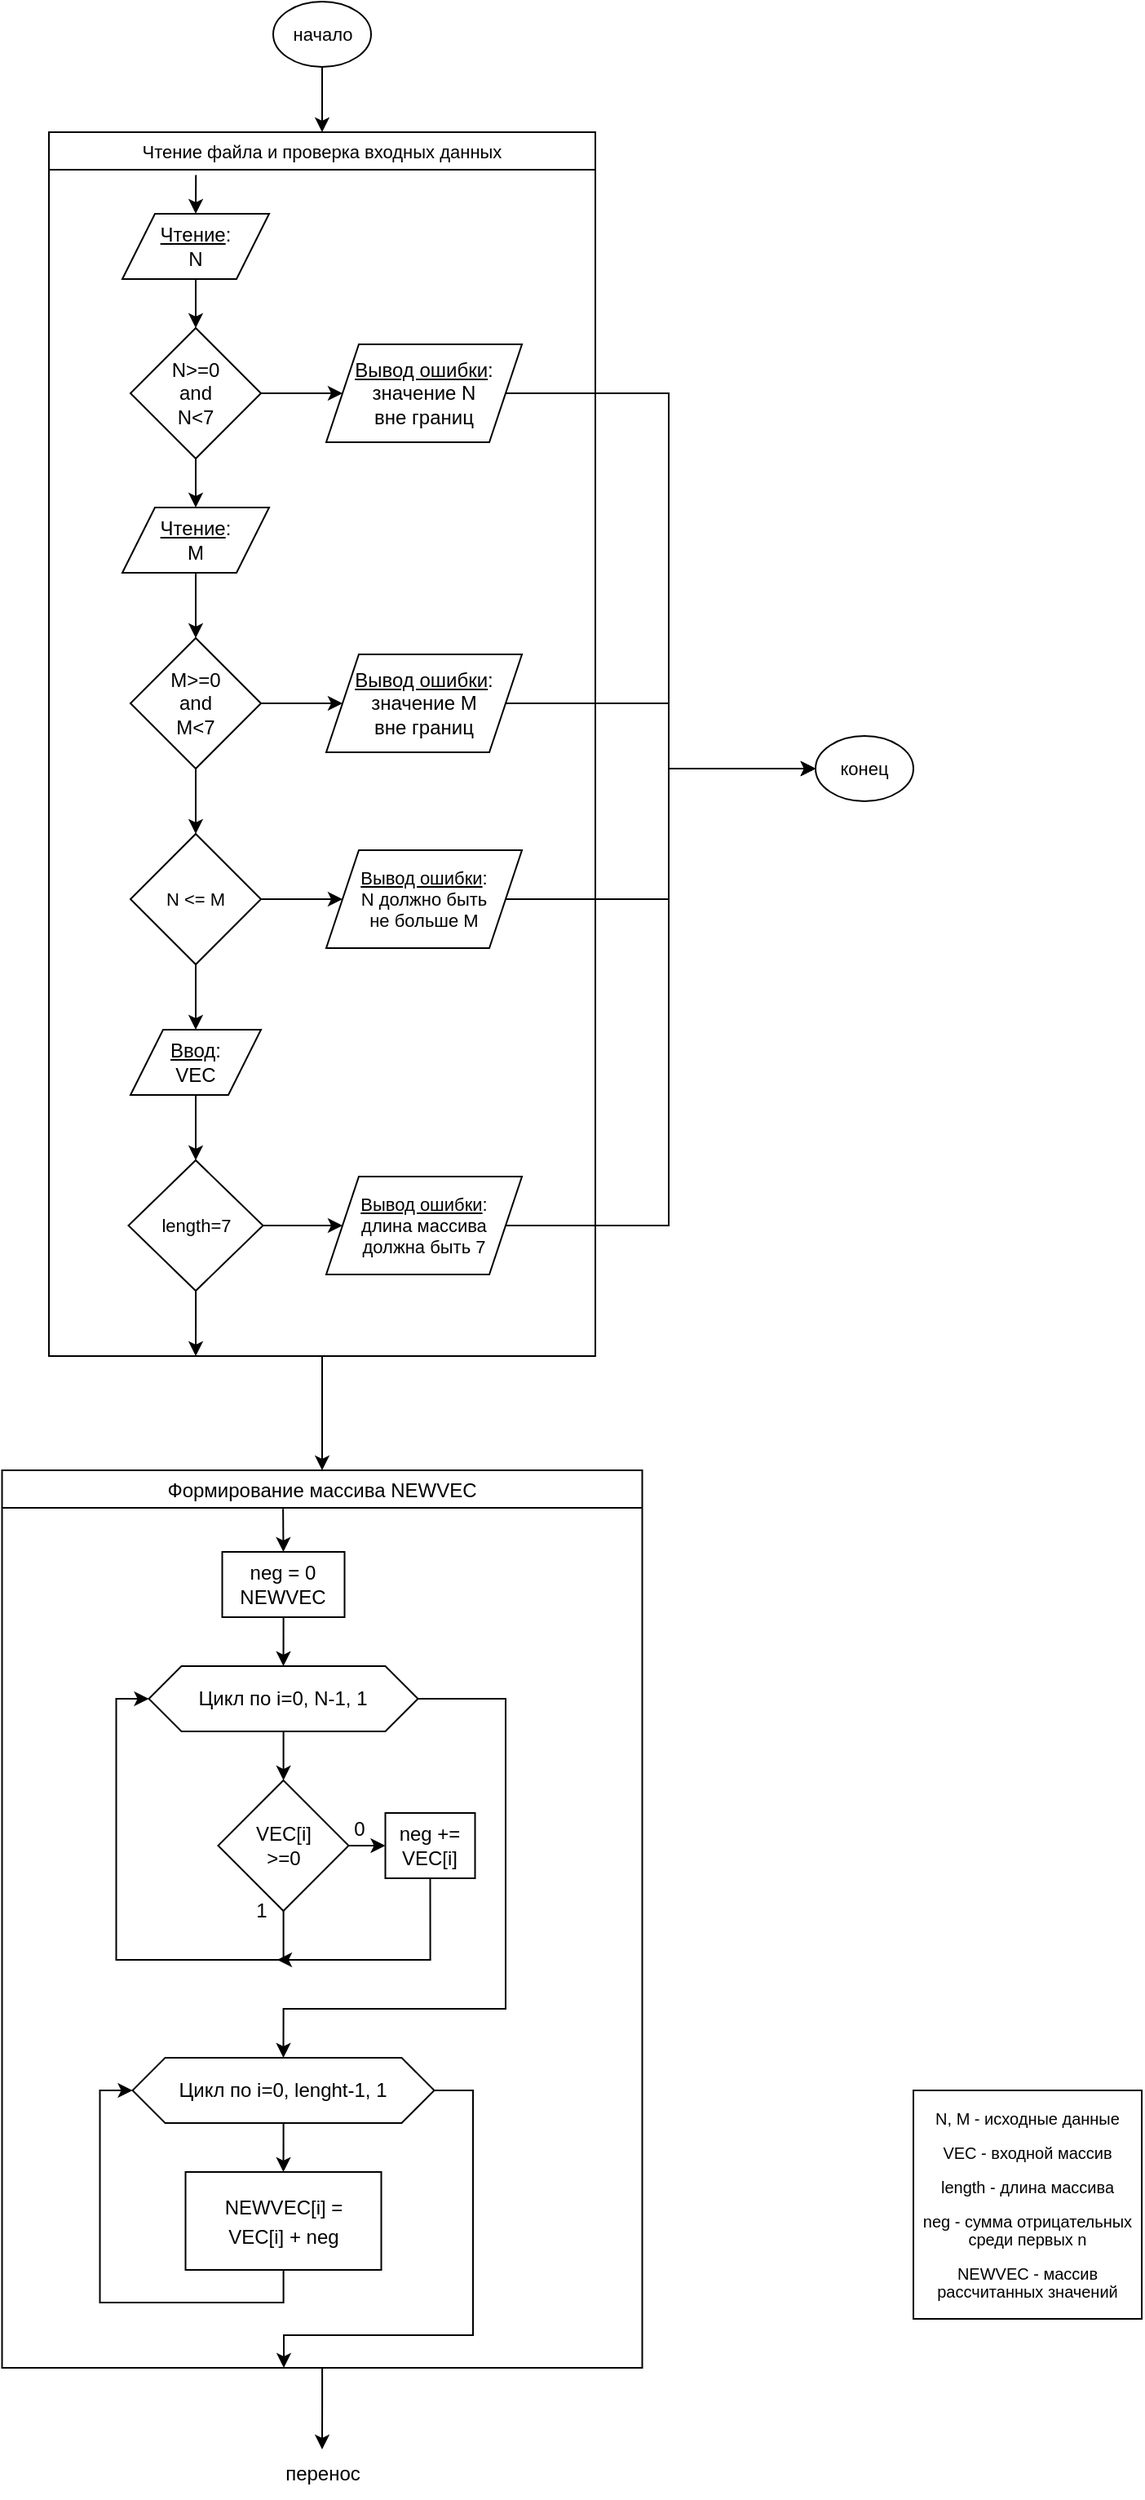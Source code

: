 <mxfile version="15.8.7" type="device" pages="2"><diagram id="Z4ui5hDQIgPSxPLC2cY9" name="Page-1"><mxGraphModel dx="2844" dy="1730" grid="1" gridSize="10" guides="1" tooltips="1" connect="1" arrows="1" fold="1" page="1" pageScale="1" pageWidth="2500" pageHeight="3500" math="0" shadow="0"><root><mxCell id="0"/><mxCell id="1" parent="0"/><mxCell id="9FlOy7OzxIEIiFTSfWeK-9" style="edgeStyle=orthogonalEdgeStyle;rounded=0;orthogonalLoop=1;jettySize=auto;html=1;entryX=0.5;entryY=0;entryDx=0;entryDy=0;exitX=0.5;exitY=1;exitDx=0;exitDy=0;" parent="1" source="9FlOy7OzxIEIiFTSfWeK-77" target="9FlOy7OzxIEIiFTSfWeK-16" edge="1"><mxGeometry relative="1" as="geometry"><mxPoint x="1005" y="100" as="sourcePoint"/><mxPoint x="1005" y="160.0" as="targetPoint"/></mxGeometry></mxCell><mxCell id="IiiYhPmZZqCLdAoO1r8g-30" style="edgeStyle=orthogonalEdgeStyle;rounded=0;orthogonalLoop=1;jettySize=auto;html=1;exitX=0.5;exitY=1;exitDx=0;exitDy=0;entryX=0.5;entryY=0;entryDx=0;entryDy=0;" edge="1" parent="1" source="9FlOy7OzxIEIiFTSfWeK-16" target="IiiYhPmZZqCLdAoO1r8g-29"><mxGeometry relative="1" as="geometry"/></mxCell><mxCell id="9FlOy7OzxIEIiFTSfWeK-16" value="Чтение файла и проверка входных данных" style="swimlane;fontSize=11;align=center;fontStyle=0" parent="1" vertex="1"><mxGeometry x="850" y="140" width="335" height="750" as="geometry"><mxRectangle x="100" y="280" width="170" height="23" as="alternateBounds"/></mxGeometry></mxCell><mxCell id="9FlOy7OzxIEIiFTSfWeK-24" style="edgeStyle=orthogonalEdgeStyle;rounded=0;orthogonalLoop=1;jettySize=auto;html=1;entryX=0;entryY=0.5;entryDx=0;entryDy=0;fontSize=11;" parent="9FlOy7OzxIEIiFTSfWeK-16" source="9FlOy7OzxIEIiFTSfWeK-18" target="9FlOy7OzxIEIiFTSfWeK-23" edge="1"><mxGeometry relative="1" as="geometry"/></mxCell><mxCell id="IiiYhPmZZqCLdAoO1r8g-33" style="edgeStyle=orthogonalEdgeStyle;rounded=0;orthogonalLoop=1;jettySize=auto;html=1;entryX=0.5;entryY=0;entryDx=0;entryDy=0;" edge="1" parent="9FlOy7OzxIEIiFTSfWeK-16" source="9FlOy7OzxIEIiFTSfWeK-18" target="IiiYhPmZZqCLdAoO1r8g-32"><mxGeometry relative="1" as="geometry"/></mxCell><mxCell id="9FlOy7OzxIEIiFTSfWeK-18" value="N &amp;lt;= M" style="rhombus;whiteSpace=wrap;html=1;fontSize=11;align=center;" parent="9FlOy7OzxIEIiFTSfWeK-16" vertex="1"><mxGeometry x="50.0" y="430" width="80" height="80" as="geometry"/></mxCell><mxCell id="9FlOy7OzxIEIiFTSfWeK-21" value="" style="endArrow=classic;html=1;fontSize=11;entryX=0.5;entryY=0;entryDx=0;entryDy=0;exitX=0.269;exitY=0.035;exitDx=0;exitDy=0;exitPerimeter=0;" parent="9FlOy7OzxIEIiFTSfWeK-16" target="IiiYhPmZZqCLdAoO1r8g-7" edge="1" source="9FlOy7OzxIEIiFTSfWeK-16"><mxGeometry width="50" height="50" relative="1" as="geometry"><mxPoint x="90" y="30" as="sourcePoint"/><mxPoint x="70" y="100" as="targetPoint"/></mxGeometry></mxCell><mxCell id="9FlOy7OzxIEIiFTSfWeK-23" value="&lt;u&gt;Вывод ошибки&lt;/u&gt;:&lt;br&gt;N должно быть&lt;br&gt;не больше M" style="shape=parallelogram;perimeter=parallelogramPerimeter;whiteSpace=wrap;html=1;fixedSize=1;fontSize=11;align=center;" parent="9FlOy7OzxIEIiFTSfWeK-16" vertex="1"><mxGeometry x="170" y="440" width="120" height="60" as="geometry"/></mxCell><mxCell id="9FlOy7OzxIEIiFTSfWeK-29" style="edgeStyle=orthogonalEdgeStyle;rounded=0;orthogonalLoop=1;jettySize=auto;html=1;entryX=0;entryY=0.5;entryDx=0;entryDy=0;fontSize=11;" parent="9FlOy7OzxIEIiFTSfWeK-16" source="9FlOy7OzxIEIiFTSfWeK-25" target="9FlOy7OzxIEIiFTSfWeK-28" edge="1"><mxGeometry relative="1" as="geometry"/></mxCell><mxCell id="9FlOy7OzxIEIiFTSfWeK-25" value="&lt;p style=&quot;line-height: 140%&quot;&gt;length=7&lt;/p&gt;" style="rhombus;whiteSpace=wrap;html=1;fontSize=11;align=center;spacingTop=0;" parent="9FlOy7OzxIEIiFTSfWeK-16" vertex="1"><mxGeometry x="48.75" y="630" width="82.5" height="80" as="geometry"/></mxCell><mxCell id="9FlOy7OzxIEIiFTSfWeK-28" value="&lt;u&gt;Вывод ошибки&lt;/u&gt;:&lt;br&gt;длина массива&lt;br&gt;должна быть 7" style="shape=parallelogram;perimeter=parallelogramPerimeter;whiteSpace=wrap;html=1;fixedSize=1;fontSize=11;align=center;" parent="9FlOy7OzxIEIiFTSfWeK-16" vertex="1"><mxGeometry x="170" y="640" width="120" height="60" as="geometry"/></mxCell><mxCell id="IiiYhPmZZqCLdAoO1r8g-10" style="edgeStyle=orthogonalEdgeStyle;rounded=0;orthogonalLoop=1;jettySize=auto;html=1;entryX=0.5;entryY=0;entryDx=0;entryDy=0;" edge="1" parent="9FlOy7OzxIEIiFTSfWeK-16" source="IiiYhPmZZqCLdAoO1r8g-7" target="IiiYhPmZZqCLdAoO1r8g-9"><mxGeometry relative="1" as="geometry"/></mxCell><mxCell id="IiiYhPmZZqCLdAoO1r8g-7" value="&lt;u&gt;Чтение&lt;/u&gt;:&lt;br&gt;N" style="shape=parallelogram;perimeter=parallelogramPerimeter;whiteSpace=wrap;html=1;fixedSize=1;" vertex="1" parent="9FlOy7OzxIEIiFTSfWeK-16"><mxGeometry x="45" y="50" width="90" height="40" as="geometry"/></mxCell><mxCell id="IiiYhPmZZqCLdAoO1r8g-12" style="edgeStyle=orthogonalEdgeStyle;rounded=0;orthogonalLoop=1;jettySize=auto;html=1;entryX=0;entryY=0.5;entryDx=0;entryDy=0;" edge="1" parent="9FlOy7OzxIEIiFTSfWeK-16" source="IiiYhPmZZqCLdAoO1r8g-9" target="IiiYhPmZZqCLdAoO1r8g-11"><mxGeometry relative="1" as="geometry"/></mxCell><mxCell id="IiiYhPmZZqCLdAoO1r8g-16" style="edgeStyle=orthogonalEdgeStyle;rounded=0;orthogonalLoop=1;jettySize=auto;html=1;entryX=0.5;entryY=0;entryDx=0;entryDy=0;" edge="1" parent="9FlOy7OzxIEIiFTSfWeK-16" source="IiiYhPmZZqCLdAoO1r8g-9" target="IiiYhPmZZqCLdAoO1r8g-15"><mxGeometry relative="1" as="geometry"/></mxCell><mxCell id="IiiYhPmZZqCLdAoO1r8g-9" value="N&amp;gt;=0&lt;br&gt;and&lt;br&gt;N&amp;lt;7" style="rhombus;whiteSpace=wrap;html=1;" vertex="1" parent="9FlOy7OzxIEIiFTSfWeK-16"><mxGeometry x="50" y="120" width="80" height="80" as="geometry"/></mxCell><mxCell id="IiiYhPmZZqCLdAoO1r8g-11" value="&lt;u&gt;Вывод ошибки&lt;/u&gt;:&lt;br&gt;значение N&lt;br&gt;вне границ" style="shape=parallelogram;perimeter=parallelogramPerimeter;whiteSpace=wrap;html=1;fixedSize=1;" vertex="1" parent="9FlOy7OzxIEIiFTSfWeK-16"><mxGeometry x="170" y="130" width="120" height="60" as="geometry"/></mxCell><mxCell id="IiiYhPmZZqCLdAoO1r8g-19" style="edgeStyle=orthogonalEdgeStyle;rounded=0;orthogonalLoop=1;jettySize=auto;html=1;entryX=0.5;entryY=0;entryDx=0;entryDy=0;" edge="1" parent="9FlOy7OzxIEIiFTSfWeK-16" source="IiiYhPmZZqCLdAoO1r8g-15" target="IiiYhPmZZqCLdAoO1r8g-18"><mxGeometry relative="1" as="geometry"/></mxCell><mxCell id="IiiYhPmZZqCLdAoO1r8g-15" value="&lt;u&gt;Чтение&lt;/u&gt;:&lt;br&gt;M" style="shape=parallelogram;perimeter=parallelogramPerimeter;whiteSpace=wrap;html=1;fixedSize=1;" vertex="1" parent="9FlOy7OzxIEIiFTSfWeK-16"><mxGeometry x="45" y="230" width="90" height="40" as="geometry"/></mxCell><mxCell id="IiiYhPmZZqCLdAoO1r8g-17" value="&lt;u&gt;Вывод ошибки&lt;/u&gt;&lt;span&gt;:&lt;/span&gt;&lt;br&gt;&lt;span&gt;значение M&lt;/span&gt;&lt;br&gt;&lt;span&gt;вне границ&lt;/span&gt;" style="shape=parallelogram;perimeter=parallelogramPerimeter;whiteSpace=wrap;html=1;fixedSize=1;" vertex="1" parent="9FlOy7OzxIEIiFTSfWeK-16"><mxGeometry x="170" y="320" width="120" height="60" as="geometry"/></mxCell><mxCell id="IiiYhPmZZqCLdAoO1r8g-20" style="edgeStyle=orthogonalEdgeStyle;rounded=0;orthogonalLoop=1;jettySize=auto;html=1;entryX=0;entryY=0.5;entryDx=0;entryDy=0;" edge="1" parent="9FlOy7OzxIEIiFTSfWeK-16" source="IiiYhPmZZqCLdAoO1r8g-18" target="IiiYhPmZZqCLdAoO1r8g-17"><mxGeometry relative="1" as="geometry"/></mxCell><mxCell id="IiiYhPmZZqCLdAoO1r8g-21" style="edgeStyle=orthogonalEdgeStyle;rounded=0;orthogonalLoop=1;jettySize=auto;html=1;entryX=0.5;entryY=0;entryDx=0;entryDy=0;" edge="1" parent="9FlOy7OzxIEIiFTSfWeK-16" source="IiiYhPmZZqCLdAoO1r8g-18" target="9FlOy7OzxIEIiFTSfWeK-18"><mxGeometry relative="1" as="geometry"/></mxCell><mxCell id="IiiYhPmZZqCLdAoO1r8g-18" value="&lt;span&gt;M&amp;gt;=0&lt;/span&gt;&lt;br&gt;&lt;span&gt;and&lt;/span&gt;&lt;br&gt;&lt;span&gt;M&amp;lt;7&lt;/span&gt;" style="rhombus;whiteSpace=wrap;html=1;" vertex="1" parent="9FlOy7OzxIEIiFTSfWeK-16"><mxGeometry x="50" y="310" width="80" height="80" as="geometry"/></mxCell><mxCell id="IiiYhPmZZqCLdAoO1r8g-28" style="edgeStyle=orthogonalEdgeStyle;rounded=0;orthogonalLoop=1;jettySize=auto;html=1;entryX=0.5;entryY=0;entryDx=0;entryDy=0;" edge="1" parent="9FlOy7OzxIEIiFTSfWeK-16" source="9FlOy7OzxIEIiFTSfWeK-25"><mxGeometry relative="1" as="geometry"><mxPoint x="90" y="750" as="targetPoint"/></mxGeometry></mxCell><mxCell id="IiiYhPmZZqCLdAoO1r8g-34" style="edgeStyle=orthogonalEdgeStyle;rounded=0;orthogonalLoop=1;jettySize=auto;html=1;entryX=0.5;entryY=0;entryDx=0;entryDy=0;" edge="1" parent="9FlOy7OzxIEIiFTSfWeK-16" source="IiiYhPmZZqCLdAoO1r8g-32" target="9FlOy7OzxIEIiFTSfWeK-25"><mxGeometry relative="1" as="geometry"/></mxCell><mxCell id="IiiYhPmZZqCLdAoO1r8g-32" value="&lt;u&gt;Ввод&lt;/u&gt;:&lt;br&gt;VEC" style="shape=parallelogram;perimeter=parallelogramPerimeter;whiteSpace=wrap;html=1;fixedSize=1;" vertex="1" parent="9FlOy7OzxIEIiFTSfWeK-16"><mxGeometry x="50" y="550" width="80" height="40" as="geometry"/></mxCell><mxCell id="9FlOy7OzxIEIiFTSfWeK-22" value="конец" style="ellipse;whiteSpace=wrap;html=1;fontSize=11;align=center;" parent="1" vertex="1"><mxGeometry x="1320" y="510" width="60" height="40" as="geometry"/></mxCell><mxCell id="9FlOy7OzxIEIiFTSfWeK-77" value="начало" style="ellipse;whiteSpace=wrap;html=1;fontSize=11;align=center;" parent="1" vertex="1"><mxGeometry x="987.5" y="60" width="60" height="40" as="geometry"/></mxCell><mxCell id="IiiYhPmZZqCLdAoO1r8g-22" style="edgeStyle=orthogonalEdgeStyle;rounded=0;orthogonalLoop=1;jettySize=auto;html=1;entryX=0;entryY=0.5;entryDx=0;entryDy=0;" edge="1" parent="1" source="9FlOy7OzxIEIiFTSfWeK-28" target="9FlOy7OzxIEIiFTSfWeK-22"><mxGeometry relative="1" as="geometry"/></mxCell><mxCell id="IiiYhPmZZqCLdAoO1r8g-23" style="edgeStyle=orthogonalEdgeStyle;rounded=0;orthogonalLoop=1;jettySize=auto;html=1;entryX=0;entryY=0.5;entryDx=0;entryDy=0;" edge="1" parent="1" source="9FlOy7OzxIEIiFTSfWeK-23" target="9FlOy7OzxIEIiFTSfWeK-22"><mxGeometry relative="1" as="geometry"/></mxCell><mxCell id="IiiYhPmZZqCLdAoO1r8g-26" style="edgeStyle=orthogonalEdgeStyle;rounded=0;orthogonalLoop=1;jettySize=auto;html=1;entryX=0;entryY=0.5;entryDx=0;entryDy=0;" edge="1" parent="1" source="IiiYhPmZZqCLdAoO1r8g-17" target="9FlOy7OzxIEIiFTSfWeK-22"><mxGeometry relative="1" as="geometry"/></mxCell><mxCell id="IiiYhPmZZqCLdAoO1r8g-27" style="edgeStyle=orthogonalEdgeStyle;rounded=0;orthogonalLoop=1;jettySize=auto;html=1;entryX=0;entryY=0.5;entryDx=0;entryDy=0;" edge="1" parent="1" source="IiiYhPmZZqCLdAoO1r8g-11" target="9FlOy7OzxIEIiFTSfWeK-22"><mxGeometry relative="1" as="geometry"/></mxCell><mxCell id="E7T30XvGquZmflanbf5U-1" style="edgeStyle=orthogonalEdgeStyle;rounded=0;orthogonalLoop=1;jettySize=auto;html=1;entryX=0.5;entryY=0;entryDx=0;entryDy=0;" edge="1" parent="1" source="IiiYhPmZZqCLdAoO1r8g-29" target="E7T30XvGquZmflanbf5U-4"><mxGeometry relative="1" as="geometry"><mxPoint x="1017.5" y="1550" as="targetPoint"/></mxGeometry></mxCell><mxCell id="IiiYhPmZZqCLdAoO1r8g-29" value="Формирование массива NEWVEC" style="swimlane;fontStyle=0;startSize=23;" vertex="1" parent="1"><mxGeometry x="821.25" y="960" width="392.5" height="550" as="geometry"/></mxCell><mxCell id="IiiYhPmZZqCLdAoO1r8g-40" value="" style="edgeStyle=orthogonalEdgeStyle;rounded=0;orthogonalLoop=1;jettySize=auto;html=1;" edge="1" parent="IiiYhPmZZqCLdAoO1r8g-29" source="IiiYhPmZZqCLdAoO1r8g-35" target="IiiYhPmZZqCLdAoO1r8g-39"><mxGeometry relative="1" as="geometry"/></mxCell><mxCell id="IiiYhPmZZqCLdAoO1r8g-35" value="Цикл по i=0, N-1, 1" style="shape=hexagon;perimeter=hexagonPerimeter2;whiteSpace=wrap;html=1;fixedSize=1;" vertex="1" parent="IiiYhPmZZqCLdAoO1r8g-29"><mxGeometry x="90" y="120" width="165" height="40" as="geometry"/></mxCell><mxCell id="IiiYhPmZZqCLdAoO1r8g-38" style="edgeStyle=orthogonalEdgeStyle;rounded=0;orthogonalLoop=1;jettySize=auto;html=1;entryX=0.5;entryY=0;entryDx=0;entryDy=0;" edge="1" parent="IiiYhPmZZqCLdAoO1r8g-29" source="IiiYhPmZZqCLdAoO1r8g-36" target="IiiYhPmZZqCLdAoO1r8g-35"><mxGeometry relative="1" as="geometry"/></mxCell><mxCell id="IiiYhPmZZqCLdAoO1r8g-36" value="neg = 0&lt;br&gt;NEWVEC" style="rounded=0;whiteSpace=wrap;html=1;" vertex="1" parent="IiiYhPmZZqCLdAoO1r8g-29"><mxGeometry x="135" y="50" width="75" height="40" as="geometry"/></mxCell><mxCell id="IiiYhPmZZqCLdAoO1r8g-37" value="" style="endArrow=classic;html=1;rounded=0;entryX=0.5;entryY=0;entryDx=0;entryDy=0;exitX=0.439;exitY=0.043;exitDx=0;exitDy=0;exitPerimeter=0;" edge="1" parent="IiiYhPmZZqCLdAoO1r8g-29" source="IiiYhPmZZqCLdAoO1r8g-29" target="IiiYhPmZZqCLdAoO1r8g-36"><mxGeometry width="50" height="50" relative="1" as="geometry"><mxPoint x="172.75" y="30" as="sourcePoint"/><mxPoint x="215" y="40" as="targetPoint"/></mxGeometry></mxCell><mxCell id="IiiYhPmZZqCLdAoO1r8g-42" value="" style="edgeStyle=orthogonalEdgeStyle;rounded=0;orthogonalLoop=1;jettySize=auto;html=1;" edge="1" parent="IiiYhPmZZqCLdAoO1r8g-29" source="IiiYhPmZZqCLdAoO1r8g-39" target="IiiYhPmZZqCLdAoO1r8g-41"><mxGeometry relative="1" as="geometry"/></mxCell><mxCell id="IiiYhPmZZqCLdAoO1r8g-43" style="edgeStyle=orthogonalEdgeStyle;rounded=0;orthogonalLoop=1;jettySize=auto;html=1;entryX=0;entryY=0.5;entryDx=0;entryDy=0;" edge="1" parent="IiiYhPmZZqCLdAoO1r8g-29" source="IiiYhPmZZqCLdAoO1r8g-39" target="IiiYhPmZZqCLdAoO1r8g-35"><mxGeometry relative="1" as="geometry"><Array as="points"><mxPoint x="173" y="300"/><mxPoint x="70" y="300"/><mxPoint x="70" y="140"/></Array></mxGeometry></mxCell><mxCell id="IiiYhPmZZqCLdAoO1r8g-39" value="VEC[i]&lt;br&gt;&amp;gt;=0" style="rhombus;whiteSpace=wrap;html=1;" vertex="1" parent="IiiYhPmZZqCLdAoO1r8g-29"><mxGeometry x="132.5" y="190" width="80" height="80" as="geometry"/></mxCell><mxCell id="IiiYhPmZZqCLdAoO1r8g-41" value="neg +=&lt;br&gt;VEC[i]" style="whiteSpace=wrap;html=1;" vertex="1" parent="IiiYhPmZZqCLdAoO1r8g-29"><mxGeometry x="235" y="210" width="55" height="40" as="geometry"/></mxCell><mxCell id="IiiYhPmZZqCLdAoO1r8g-50" style="edgeStyle=orthogonalEdgeStyle;rounded=0;orthogonalLoop=1;jettySize=auto;html=1;entryX=0.5;entryY=0;entryDx=0;entryDy=0;" edge="1" parent="IiiYhPmZZqCLdAoO1r8g-29" source="IiiYhPmZZqCLdAoO1r8g-46" target="IiiYhPmZZqCLdAoO1r8g-49"><mxGeometry relative="1" as="geometry"/></mxCell><mxCell id="IiiYhPmZZqCLdAoO1r8g-46" value="Цикл по i=0, lenght-1, 1" style="shape=hexagon;perimeter=hexagonPerimeter2;whiteSpace=wrap;html=1;fixedSize=1;" vertex="1" parent="IiiYhPmZZqCLdAoO1r8g-29"><mxGeometry x="80" y="360" width="185" height="40" as="geometry"/></mxCell><mxCell id="IiiYhPmZZqCLdAoO1r8g-45" style="edgeStyle=orthogonalEdgeStyle;rounded=0;orthogonalLoop=1;jettySize=auto;html=1;exitX=1;exitY=0.5;exitDx=0;exitDy=0;entryX=0.5;entryY=0;entryDx=0;entryDy=0;" edge="1" parent="IiiYhPmZZqCLdAoO1r8g-29" source="IiiYhPmZZqCLdAoO1r8g-35" target="IiiYhPmZZqCLdAoO1r8g-46"><mxGeometry relative="1" as="geometry"><mxPoint x="172.75" y="360" as="targetPoint"/><Array as="points"><mxPoint x="308.75" y="140"/><mxPoint x="308.75" y="330"/><mxPoint x="172.75" y="330"/></Array></mxGeometry></mxCell><mxCell id="IiiYhPmZZqCLdAoO1r8g-47" value="1" style="text;html=1;align=center;verticalAlign=middle;resizable=0;points=[];autosize=1;strokeColor=none;fillColor=none;" vertex="1" parent="IiiYhPmZZqCLdAoO1r8g-29"><mxGeometry x="148.75" y="260" width="20" height="20" as="geometry"/></mxCell><mxCell id="IiiYhPmZZqCLdAoO1r8g-48" value="0" style="text;html=1;align=center;verticalAlign=middle;resizable=0;points=[];autosize=1;strokeColor=none;fillColor=none;" vertex="1" parent="IiiYhPmZZqCLdAoO1r8g-29"><mxGeometry x="208.75" y="210" width="20" height="20" as="geometry"/></mxCell><mxCell id="IiiYhPmZZqCLdAoO1r8g-51" style="edgeStyle=orthogonalEdgeStyle;rounded=0;orthogonalLoop=1;jettySize=auto;html=1;entryX=0;entryY=0.5;entryDx=0;entryDy=0;" edge="1" parent="IiiYhPmZZqCLdAoO1r8g-29" source="IiiYhPmZZqCLdAoO1r8g-49" target="IiiYhPmZZqCLdAoO1r8g-46"><mxGeometry relative="1" as="geometry"><Array as="points"><mxPoint x="173" y="510"/><mxPoint x="60" y="510"/><mxPoint x="60" y="380"/></Array></mxGeometry></mxCell><mxCell id="IiiYhPmZZqCLdAoO1r8g-49" value="&lt;p style=&quot;line-height: 1.5&quot;&gt;NEWVEC[i] =&lt;br&gt;VEC[i] + neg&lt;/p&gt;" style="rounded=0;whiteSpace=wrap;html=1;" vertex="1" parent="IiiYhPmZZqCLdAoO1r8g-29"><mxGeometry x="112.5" y="430" width="120" height="60" as="geometry"/></mxCell><mxCell id="IiiYhPmZZqCLdAoO1r8g-44" style="edgeStyle=orthogonalEdgeStyle;rounded=0;orthogonalLoop=1;jettySize=auto;html=1;exitX=0.5;exitY=1;exitDx=0;exitDy=0;" edge="1" parent="1" source="IiiYhPmZZqCLdAoO1r8g-41"><mxGeometry relative="1" as="geometry"><mxPoint x="990" y="1260" as="targetPoint"/><Array as="points"><mxPoint x="1084" y="1260"/><mxPoint x="990" y="1260"/></Array></mxGeometry></mxCell><mxCell id="IiiYhPmZZqCLdAoO1r8g-52" style="edgeStyle=orthogonalEdgeStyle;rounded=0;orthogonalLoop=1;jettySize=auto;html=1;exitX=1;exitY=0.5;exitDx=0;exitDy=0;" edge="1" parent="1" source="IiiYhPmZZqCLdAoO1r8g-46"><mxGeometry relative="1" as="geometry"><mxPoint x="994" y="1510" as="targetPoint"/><Array as="points"><mxPoint x="1110" y="1340"/><mxPoint x="1110" y="1490"/><mxPoint x="994" y="1490"/></Array></mxGeometry></mxCell><mxCell id="E7T30XvGquZmflanbf5U-4" value="перенос" style="text;html=1;strokeColor=none;fillColor=none;align=center;verticalAlign=middle;whiteSpace=wrap;rounded=0;" vertex="1" parent="1"><mxGeometry x="987.5" y="1560" width="60" height="30" as="geometry"/></mxCell><mxCell id="PGJRPPVDlxxDGRzoDLd_-1" value="&lt;p style=&quot;font-size: 10px ; line-height: 11px&quot;&gt;N, M - исходные данные&lt;/p&gt;&lt;p style=&quot;font-size: 10px ; line-height: 11px&quot;&gt;VEC - входной массив&lt;/p&gt;&lt;p style=&quot;font-size: 10px ; line-height: 11px&quot;&gt;length - длина массива&lt;/p&gt;&lt;p style=&quot;font-size: 10px ; line-height: 11px&quot;&gt;neg - сумма отрицательных среди первых n&lt;/p&gt;&lt;p style=&quot;font-size: 10px ; line-height: 11px&quot;&gt;NEWVEC - массив рассчитанных значений&lt;/p&gt;" style="rounded=0;whiteSpace=wrap;html=1;" vertex="1" parent="1"><mxGeometry x="1380" y="1340" width="140" height="140" as="geometry"/></mxCell></root></mxGraphModel></diagram><diagram id="1LCnvNuYjz-d0E5oofei" name="Страница 2"><mxGraphModel dx="1543" dy="273" grid="1" gridSize="10" guides="1" tooltips="1" connect="1" arrows="1" fold="1" page="1" pageScale="1" pageWidth="827" pageHeight="1169" math="0" shadow="0"><root><mxCell id="qpIKoMvV012warSHAeP1-0"/><mxCell id="qpIKoMvV012warSHAeP1-1" parent="qpIKoMvV012warSHAeP1-0"/><mxCell id="533jFOR2bxqmN_ObbJyT-59" style="edgeStyle=orthogonalEdgeStyle;rounded=0;orthogonalLoop=1;jettySize=auto;html=1;entryX=0.5;entryY=0;entryDx=0;entryDy=0;fontSize=11;" edge="1" parent="qpIKoMvV012warSHAeP1-1" source="533jFOR2bxqmN_ObbJyT-60" target="533jFOR2bxqmN_ObbJyT-66"><mxGeometry relative="1" as="geometry"/></mxCell><mxCell id="533jFOR2bxqmN_ObbJyT-60" value="Печать" style="swimlane;fontStyle=0;childLayout=stackLayout;horizontal=1;startSize=26;fillColor=none;horizontalStack=0;resizeParent=1;resizeParentMax=0;resizeLast=0;collapsible=1;marginBottom=0;fontSize=11;align=center;" vertex="1" parent="qpIKoMvV012warSHAeP1-1"><mxGeometry x="995" y="1830" width="140" height="130" as="geometry"/></mxCell><mxCell id="533jFOR2bxqmN_ObbJyT-61" value="Вывод NEWVEC" style="text;strokeColor=none;fillColor=none;align=center;verticalAlign=top;spacingLeft=4;spacingRight=4;overflow=hidden;rotatable=0;points=[[0,0.5],[1,0.5]];portConstraint=eastwest;" vertex="1" parent="533jFOR2bxqmN_ObbJyT-60"><mxGeometry y="26" width="140" height="26" as="geometry"/></mxCell><mxCell id="533jFOR2bxqmN_ObbJyT-62" value="Вывод entireSum" style="text;strokeColor=none;fillColor=none;align=center;verticalAlign=top;spacingLeft=4;spacingRight=4;overflow=hidden;rotatable=0;points=[[0,0.5],[1,0.5]];portConstraint=eastwest;" vertex="1" parent="533jFOR2bxqmN_ObbJyT-60"><mxGeometry y="52" width="140" height="26" as="geometry"/></mxCell><mxCell id="533jFOR2bxqmN_ObbJyT-63" value="Вывод positiveSum" style="text;strokeColor=none;fillColor=none;align=center;verticalAlign=top;spacingLeft=4;spacingRight=4;overflow=hidden;rotatable=0;points=[[0,0.5],[1,0.5]];portConstraint=eastwest;" vertex="1" parent="533jFOR2bxqmN_ObbJyT-60"><mxGeometry y="78" width="140" height="26" as="geometry"/></mxCell><mxCell id="533jFOR2bxqmN_ObbJyT-64" value="Вывод negativeSum&#10;" style="text;strokeColor=none;fillColor=none;align=center;verticalAlign=top;spacingLeft=4;spacingRight=4;overflow=hidden;rotatable=0;points=[[0,0.5],[1,0.5]];portConstraint=eastwest;fontSize=11;" vertex="1" parent="533jFOR2bxqmN_ObbJyT-60"><mxGeometry y="104" width="140" height="26" as="geometry"/></mxCell><mxCell id="533jFOR2bxqmN_ObbJyT-65" style="edgeStyle=orthogonalEdgeStyle;rounded=0;orthogonalLoop=1;jettySize=auto;html=1;fontSize=10;entryX=0.5;entryY=0;entryDx=0;entryDy=0;" edge="1" parent="qpIKoMvV012warSHAeP1-1" source="533jFOR2bxqmN_ObbJyT-66" target="533jFOR2bxqmN_ObbJyT-88"><mxGeometry relative="1" as="geometry"><mxPoint x="1052.5" y="2575" as="targetPoint"/></mxGeometry></mxCell><mxCell id="533jFOR2bxqmN_ObbJyT-66" value="Поиск первого минимума" style="swimlane;fontSize=11;align=center;fontStyle=0" vertex="1" parent="qpIKoMvV012warSHAeP1-1"><mxGeometry x="870" y="1990" width="390" height="820" as="geometry"/></mxCell><mxCell id="533jFOR2bxqmN_ObbJyT-67" value="" style="endArrow=classic;html=1;fontSize=11;entryX=0.5;entryY=0;entryDx=0;entryDy=0;" edge="1" parent="533jFOR2bxqmN_ObbJyT-66"><mxGeometry width="50" height="50" relative="1" as="geometry"><mxPoint x="123.5" y="24" as="sourcePoint"/><mxPoint x="123.5" y="50" as="targetPoint"/></mxGeometry></mxCell><mxCell id="533jFOR2bxqmN_ObbJyT-68" style="edgeStyle=orthogonalEdgeStyle;rounded=0;orthogonalLoop=1;jettySize=auto;html=1;entryX=0.5;entryY=0;entryDx=0;entryDy=0;fontSize=11;" edge="1" parent="533jFOR2bxqmN_ObbJyT-66" source="533jFOR2bxqmN_ObbJyT-70" target="533jFOR2bxqmN_ObbJyT-75"><mxGeometry relative="1" as="geometry"><mxPoint x="122.5" y="180" as="targetPoint"/></mxGeometry></mxCell><mxCell id="533jFOR2bxqmN_ObbJyT-69" style="edgeStyle=orthogonalEdgeStyle;rounded=0;orthogonalLoop=1;jettySize=auto;html=1;entryX=0.5;entryY=0;entryDx=0;entryDy=0;fontSize=10;exitX=1;exitY=0.5;exitDx=0;exitDy=0;" edge="1" parent="533jFOR2bxqmN_ObbJyT-66" source="533jFOR2bxqmN_ObbJyT-70" target="533jFOR2bxqmN_ObbJyT-84"><mxGeometry relative="1" as="geometry"><Array as="points"><mxPoint x="228" y="155"/><mxPoint x="228" y="560"/><mxPoint x="123" y="560"/></Array></mxGeometry></mxCell><mxCell id="533jFOR2bxqmN_ObbJyT-70" value="ЦИКЛ ПО i=N, M, 1" style="shape=hexagon;perimeter=hexagonPerimeter2;whiteSpace=wrap;html=1;fixedSize=1;fontSize=11;align=center;" vertex="1" parent="533jFOR2bxqmN_ObbJyT-66"><mxGeometry x="42.5" y="140" width="160" height="30" as="geometry"/></mxCell><mxCell id="533jFOR2bxqmN_ObbJyT-71" style="edgeStyle=orthogonalEdgeStyle;rounded=0;orthogonalLoop=1;jettySize=auto;html=1;entryX=0.5;entryY=0;entryDx=0;entryDy=0;fontSize=11;" edge="1" parent="533jFOR2bxqmN_ObbJyT-66" source="533jFOR2bxqmN_ObbJyT-72" target="533jFOR2bxqmN_ObbJyT-70"><mxGeometry relative="1" as="geometry"/></mxCell><mxCell id="533jFOR2bxqmN_ObbJyT-72" value="minPosElementPosition = -1&lt;br&gt;minPosElementValue = 0" style="rounded=0;whiteSpace=wrap;html=1;fontSize=11;align=center;" vertex="1" parent="533jFOR2bxqmN_ObbJyT-66"><mxGeometry x="42.5" y="50" width="160" height="60" as="geometry"/></mxCell><mxCell id="533jFOR2bxqmN_ObbJyT-73" style="edgeStyle=orthogonalEdgeStyle;rounded=0;orthogonalLoop=1;jettySize=auto;html=1;entryX=0.5;entryY=0;entryDx=0;entryDy=0;fontSize=11;" edge="1" parent="533jFOR2bxqmN_ObbJyT-66" source="533jFOR2bxqmN_ObbJyT-75" target="533jFOR2bxqmN_ObbJyT-77"><mxGeometry relative="1" as="geometry"/></mxCell><mxCell id="533jFOR2bxqmN_ObbJyT-74" value="0" style="edgeStyle=orthogonalEdgeStyle;rounded=0;orthogonalLoop=1;jettySize=auto;html=1;entryX=0;entryY=0.5;entryDx=0;entryDy=0;fontSize=11;exitX=0;exitY=0.5;exitDx=0;exitDy=0;" edge="1" parent="533jFOR2bxqmN_ObbJyT-66" source="533jFOR2bxqmN_ObbJyT-75" target="533jFOR2bxqmN_ObbJyT-70"><mxGeometry x="-1" y="15" relative="1" as="geometry"><Array as="points"><mxPoint x="18" y="235"/><mxPoint x="18" y="155"/></Array><mxPoint as="offset"/></mxGeometry></mxCell><mxCell id="533jFOR2bxqmN_ObbJyT-75" value="NEWVEC[i] &amp;gt; 0&amp;nbsp;" style="rhombus;whiteSpace=wrap;html=1;fontSize=11;align=center;" vertex="1" parent="533jFOR2bxqmN_ObbJyT-66"><mxGeometry x="74.38" y="200" width="96.25" height="70" as="geometry"/></mxCell><mxCell id="533jFOR2bxqmN_ObbJyT-76" style="edgeStyle=orthogonalEdgeStyle;rounded=0;orthogonalLoop=1;jettySize=auto;html=1;entryX=0;entryY=0.5;entryDx=0;entryDy=0;fontSize=11;exitX=0;exitY=0.5;exitDx=0;exitDy=0;" edge="1" parent="533jFOR2bxqmN_ObbJyT-66" source="533jFOR2bxqmN_ObbJyT-77" target="533jFOR2bxqmN_ObbJyT-70"><mxGeometry relative="1" as="geometry"><Array as="points"><mxPoint x="18" y="365"/><mxPoint x="18" y="155"/></Array></mxGeometry></mxCell><mxCell id="533jFOR2bxqmN_ObbJyT-77" value="&lt;span style=&quot;font-size: 10px&quot;&gt;NEWVEC[i]&lt;br&gt;&amp;lt; minPosElementValue&lt;br&gt;ИЛИ&lt;br&gt;minPosElementValue&lt;br&gt;== 0&lt;br&gt;&lt;/span&gt;" style="rhombus;whiteSpace=wrap;html=1;fontSize=11;align=center;" vertex="1" parent="533jFOR2bxqmN_ObbJyT-66"><mxGeometry x="47.5" y="300" width="150" height="130" as="geometry"/></mxCell><mxCell id="533jFOR2bxqmN_ObbJyT-78" value="1" style="text;html=1;strokeColor=none;fillColor=none;align=center;verticalAlign=middle;whiteSpace=wrap;rounded=0;fontSize=11;" vertex="1" parent="533jFOR2bxqmN_ObbJyT-66"><mxGeometry x="117.5" y="260" width="40" height="20" as="geometry"/></mxCell><mxCell id="533jFOR2bxqmN_ObbJyT-79" value="0" style="text;html=1;strokeColor=none;fillColor=none;align=center;verticalAlign=middle;whiteSpace=wrap;rounded=0;fontSize=11;" vertex="1" parent="533jFOR2bxqmN_ObbJyT-66"><mxGeometry x="27.5" y="370" width="40" height="20" as="geometry"/></mxCell><mxCell id="533jFOR2bxqmN_ObbJyT-80" style="edgeStyle=orthogonalEdgeStyle;rounded=0;orthogonalLoop=1;jettySize=auto;html=1;entryX=0;entryY=0.5;entryDx=0;entryDy=0;fontSize=11;" edge="1" parent="533jFOR2bxqmN_ObbJyT-66" source="533jFOR2bxqmN_ObbJyT-81" target="533jFOR2bxqmN_ObbJyT-70"><mxGeometry relative="1" as="geometry"><Array as="points"><mxPoint x="123" y="530"/><mxPoint x="18" y="530"/><mxPoint x="18" y="155"/></Array></mxGeometry></mxCell><mxCell id="533jFOR2bxqmN_ObbJyT-81" value="&lt;p style=&quot;line-height: 170%&quot;&gt;minPosElementPosition = i&lt;br style=&quot;font-size: 10px&quot;&gt;minPosElementValue = NEWVEC[i]&lt;/p&gt;" style="whiteSpace=wrap;html=1;fontSize=10;" vertex="1" parent="533jFOR2bxqmN_ObbJyT-66"><mxGeometry x="40.01" y="450" width="165" height="60" as="geometry"/></mxCell><mxCell id="533jFOR2bxqmN_ObbJyT-82" value="" style="edgeStyle=orthogonalEdgeStyle;rounded=0;orthogonalLoop=1;jettySize=auto;html=1;fontSize=11;" edge="1" parent="533jFOR2bxqmN_ObbJyT-66" source="533jFOR2bxqmN_ObbJyT-77" target="533jFOR2bxqmN_ObbJyT-81"><mxGeometry relative="1" as="geometry"/></mxCell><mxCell id="533jFOR2bxqmN_ObbJyT-83" style="edgeStyle=orthogonalEdgeStyle;rounded=0;orthogonalLoop=1;jettySize=auto;html=1;entryX=0.5;entryY=0;entryDx=0;entryDy=0;fontSize=10;" edge="1" parent="533jFOR2bxqmN_ObbJyT-66" source="533jFOR2bxqmN_ObbJyT-84" target="533jFOR2bxqmN_ObbJyT-85"><mxGeometry relative="1" as="geometry"/></mxCell><mxCell id="533jFOR2bxqmN_ObbJyT-84" value="minPosElementPosition&lt;br&gt;&amp;lt;&amp;gt; -1" style="rhombus;whiteSpace=wrap;html=1;fontSize=10;align=center;spacingTop=10;" vertex="1" parent="533jFOR2bxqmN_ObbJyT-66"><mxGeometry x="63.75" y="600" width="117.5" height="90" as="geometry"/></mxCell><mxCell id="533jFOR2bxqmN_ObbJyT-85" value="&lt;u&gt;Вывод&lt;/u&gt;:&lt;br&gt;значения&amp;nbsp;&lt;br&gt;minPosElementPosition&lt;br&gt;minPosElementValue" style="shape=parallelogram;perimeter=parallelogramPerimeter;whiteSpace=wrap;html=1;fixedSize=1;fontSize=10;align=center;" vertex="1" parent="533jFOR2bxqmN_ObbJyT-66"><mxGeometry x="53.75" y="720" width="137.5" height="60" as="geometry"/></mxCell><mxCell id="533jFOR2bxqmN_ObbJyT-86" value="&lt;u&gt;Вывод информации&lt;/u&gt;:&lt;br&gt;в массиве нет положительных&lt;br&gt;элементов" style="shape=parallelogram;perimeter=parallelogramPerimeter;whiteSpace=wrap;html=1;fixedSize=1;fontSize=10;spacingTop=0;" vertex="1" parent="533jFOR2bxqmN_ObbJyT-66"><mxGeometry x="230" y="615" width="140" height="60" as="geometry"/></mxCell><mxCell id="533jFOR2bxqmN_ObbJyT-87" value="" style="edgeStyle=orthogonalEdgeStyle;rounded=0;orthogonalLoop=1;jettySize=auto;html=1;fontSize=10;" edge="1" parent="533jFOR2bxqmN_ObbJyT-66" source="533jFOR2bxqmN_ObbJyT-84" target="533jFOR2bxqmN_ObbJyT-86"><mxGeometry relative="1" as="geometry"/></mxCell><mxCell id="533jFOR2bxqmN_ObbJyT-88" value="конец" style="ellipse;whiteSpace=wrap;html=1;fontSize=11;align=center;" vertex="1" parent="qpIKoMvV012warSHAeP1-1"><mxGeometry x="1035" y="2870" width="60" height="40" as="geometry"/></mxCell><mxCell id="533jFOR2bxqmN_ObbJyT-89" value="&lt;p style=&quot;line-height: 110%&quot;&gt;N, M - исходные данные&lt;/p&gt;&lt;p style=&quot;line-height: 110%&quot;&gt;&lt;span&gt;VEC - входной массив&lt;/span&gt;&lt;/p&gt;&lt;p style=&quot;line-height: 110%&quot;&gt;length - длина массива&lt;/p&gt;&lt;p style=&quot;line-height: 110%&quot;&gt;neg - сумма отрицательных среди первых n&lt;/p&gt;&lt;p style=&quot;line-height: 110%&quot;&gt;NEWVEC - массив рассчитанных значений&lt;/p&gt;&lt;p style=&quot;line-height: 110%&quot;&gt;entireSum - сумма всех элементов массива NEWVEC&lt;/p&gt;&lt;p style=&quot;line-height: 110%&quot;&gt;positiveSum - сумма положительных элементов массива NEWVEC среди первых n&lt;/p&gt;&lt;p style=&quot;line-height: 110%&quot;&gt;negativeSum - сумма отрицательных элементов массива NEWVEC среди последних m&lt;/p&gt;" style="rounded=0;whiteSpace=wrap;html=1;fontSize=10;align=center;" vertex="1" parent="qpIKoMvV012warSHAeP1-1"><mxGeometry x="1327.5" y="2070" width="232.5" height="230" as="geometry"/></mxCell><mxCell id="533jFOR2bxqmN_ObbJyT-90" style="edgeStyle=orthogonalEdgeStyle;rounded=0;orthogonalLoop=1;jettySize=auto;html=1;entryX=0.5;entryY=0;entryDx=0;entryDy=0;" edge="1" parent="qpIKoMvV012warSHAeP1-1" source="533jFOR2bxqmN_ObbJyT-91" target="533jFOR2bxqmN_ObbJyT-60"><mxGeometry relative="1" as="geometry"/></mxCell><mxCell id="533jFOR2bxqmN_ObbJyT-91" value="Поиск сумм" style="swimlane;fontSize=10;align=center;fontStyle=0" vertex="1" parent="qpIKoMvV012warSHAeP1-1"><mxGeometry x="885" y="1240" width="360" height="540" as="geometry"/></mxCell><mxCell id="533jFOR2bxqmN_ObbJyT-92" style="edgeStyle=orthogonalEdgeStyle;rounded=0;orthogonalLoop=1;jettySize=auto;html=1;entryX=0.5;entryY=0;entryDx=0;entryDy=0;fontSize=10;" edge="1" parent="533jFOR2bxqmN_ObbJyT-91" source="533jFOR2bxqmN_ObbJyT-93" target="533jFOR2bxqmN_ObbJyT-98"><mxGeometry relative="1" as="geometry"/></mxCell><mxCell id="533jFOR2bxqmN_ObbJyT-93" value="ЦИКЛ по i=0, length-1, 1" style="shape=hexagon;perimeter=hexagonPerimeter2;whiteSpace=wrap;html=1;fixedSize=1;fontSize=10;align=center;" vertex="1" parent="533jFOR2bxqmN_ObbJyT-91"><mxGeometry x="82.5" y="135" width="145" height="35" as="geometry"/></mxCell><mxCell id="533jFOR2bxqmN_ObbJyT-94" value="" style="endArrow=classic;html=1;fontSize=10;entryX=0.5;entryY=0;entryDx=0;entryDy=0;" edge="1" parent="533jFOR2bxqmN_ObbJyT-91" target="533jFOR2bxqmN_ObbJyT-96"><mxGeometry width="50" height="50" relative="1" as="geometry"><mxPoint x="155" y="25" as="sourcePoint"/><mxPoint x="115" y="40" as="targetPoint"/></mxGeometry></mxCell><mxCell id="533jFOR2bxqmN_ObbJyT-95" style="edgeStyle=orthogonalEdgeStyle;rounded=0;orthogonalLoop=1;jettySize=auto;html=1;entryX=0.5;entryY=0;entryDx=0;entryDy=0;fontSize=10;" edge="1" parent="533jFOR2bxqmN_ObbJyT-91" source="533jFOR2bxqmN_ObbJyT-96" target="533jFOR2bxqmN_ObbJyT-93"><mxGeometry relative="1" as="geometry"/></mxCell><mxCell id="533jFOR2bxqmN_ObbJyT-96" value="entireSum = 0&lt;br&gt;positiveSum = 0&lt;br&gt;negativeSum = 0" style="rounded=0;whiteSpace=wrap;html=1;fontSize=10;align=center;" vertex="1" parent="533jFOR2bxqmN_ObbJyT-91"><mxGeometry x="95" y="50" width="120" height="60" as="geometry"/></mxCell><mxCell id="533jFOR2bxqmN_ObbJyT-97" style="edgeStyle=orthogonalEdgeStyle;rounded=0;orthogonalLoop=1;jettySize=auto;html=1;entryX=0.5;entryY=0;entryDx=0;entryDy=0;fontSize=10;" edge="1" parent="533jFOR2bxqmN_ObbJyT-91" source="533jFOR2bxqmN_ObbJyT-98" target="533jFOR2bxqmN_ObbJyT-101"><mxGeometry relative="1" as="geometry"/></mxCell><mxCell id="533jFOR2bxqmN_ObbJyT-98" value="entireSum += NEWVEC[i]" style="rounded=0;whiteSpace=wrap;html=1;fontSize=10;align=center;" vertex="1" parent="533jFOR2bxqmN_ObbJyT-91"><mxGeometry x="87.5" y="190" width="135" height="30" as="geometry"/></mxCell><mxCell id="533jFOR2bxqmN_ObbJyT-99" style="edgeStyle=orthogonalEdgeStyle;rounded=0;orthogonalLoop=1;jettySize=auto;html=1;entryX=0.5;entryY=0;entryDx=0;entryDy=0;fontSize=10;" edge="1" parent="533jFOR2bxqmN_ObbJyT-91" source="533jFOR2bxqmN_ObbJyT-101" target="533jFOR2bxqmN_ObbJyT-104"><mxGeometry relative="1" as="geometry"/></mxCell><mxCell id="533jFOR2bxqmN_ObbJyT-100" style="edgeStyle=orthogonalEdgeStyle;rounded=0;orthogonalLoop=1;jettySize=auto;html=1;entryX=0;entryY=0.5;entryDx=0;entryDy=0;fontSize=10;" edge="1" parent="533jFOR2bxqmN_ObbJyT-91" source="533jFOR2bxqmN_ObbJyT-101" target="533jFOR2bxqmN_ObbJyT-108"><mxGeometry relative="1" as="geometry"/></mxCell><mxCell id="533jFOR2bxqmN_ObbJyT-101" value="i &amp;lt; n&lt;br&gt;and&lt;br&gt;NEWVEC[i]&amp;gt;0" style="rhombus;whiteSpace=wrap;html=1;fontSize=10;align=center;spacingTop=-17;" vertex="1" parent="533jFOR2bxqmN_ObbJyT-91"><mxGeometry x="115" y="250" width="80" height="80" as="geometry"/></mxCell><mxCell id="533jFOR2bxqmN_ObbJyT-102" style="edgeStyle=orthogonalEdgeStyle;rounded=0;orthogonalLoop=1;jettySize=auto;html=1;entryX=0;entryY=0.5;entryDx=0;entryDy=0;fontSize=10;exitX=0.5;exitY=1;exitDx=0;exitDy=0;" edge="1" parent="533jFOR2bxqmN_ObbJyT-91" source="533jFOR2bxqmN_ObbJyT-104" target="533jFOR2bxqmN_ObbJyT-93"><mxGeometry relative="1" as="geometry"><Array as="points"><mxPoint x="155" y="480"/><mxPoint x="50" y="480"/><mxPoint x="50" y="153"/></Array></mxGeometry></mxCell><mxCell id="533jFOR2bxqmN_ObbJyT-103" style="edgeStyle=orthogonalEdgeStyle;rounded=0;orthogonalLoop=1;jettySize=auto;html=1;entryX=0;entryY=0.5;entryDx=0;entryDy=0;fontSize=10;" edge="1" parent="533jFOR2bxqmN_ObbJyT-91" source="533jFOR2bxqmN_ObbJyT-104" target="533jFOR2bxqmN_ObbJyT-110"><mxGeometry relative="1" as="geometry"/></mxCell><mxCell id="533jFOR2bxqmN_ObbJyT-104" value="i &amp;gt;=&lt;br&gt;length-m&lt;br&gt;and&lt;br&gt;NEWVEC[i]&amp;lt;0" style="rhombus;whiteSpace=wrap;html=1;fontSize=10;align=center;spacingTop=-18;" vertex="1" parent="533jFOR2bxqmN_ObbJyT-91"><mxGeometry x="107.5" y="370" width="95" height="90" as="geometry"/></mxCell><mxCell id="533jFOR2bxqmN_ObbJyT-105" value="1" style="text;html=1;strokeColor=none;fillColor=none;align=center;verticalAlign=middle;whiteSpace=wrap;rounded=0;fontSize=10;" vertex="1" parent="533jFOR2bxqmN_ObbJyT-91"><mxGeometry x="120" y="320" width="40" height="20" as="geometry"/></mxCell><mxCell id="533jFOR2bxqmN_ObbJyT-106" value="1" style="text;html=1;strokeColor=none;fillColor=none;align=center;verticalAlign=middle;whiteSpace=wrap;rounded=0;fontSize=10;" vertex="1" parent="533jFOR2bxqmN_ObbJyT-91"><mxGeometry x="120" y="450" width="40" height="20" as="geometry"/></mxCell><mxCell id="533jFOR2bxqmN_ObbJyT-107" style="edgeStyle=orthogonalEdgeStyle;rounded=0;orthogonalLoop=1;jettySize=auto;html=1;entryX=0.5;entryY=0;entryDx=0;entryDy=0;fontSize=10;" edge="1" parent="533jFOR2bxqmN_ObbJyT-91" source="533jFOR2bxqmN_ObbJyT-108" target="533jFOR2bxqmN_ObbJyT-104"><mxGeometry relative="1" as="geometry"><Array as="points"><mxPoint x="262" y="340"/><mxPoint x="155" y="340"/></Array></mxGeometry></mxCell><mxCell id="533jFOR2bxqmN_ObbJyT-108" value="entireSum +=&lt;br&gt;NEWVEC[i]" style="rounded=0;whiteSpace=wrap;html=1;fontSize=10;align=center;" vertex="1" parent="533jFOR2bxqmN_ObbJyT-91"><mxGeometry x="222.5" y="270" width="80" height="40" as="geometry"/></mxCell><mxCell id="533jFOR2bxqmN_ObbJyT-109" style="edgeStyle=orthogonalEdgeStyle;rounded=0;orthogonalLoop=1;jettySize=auto;html=1;entryX=0;entryY=0.5;entryDx=0;entryDy=0;fontSize=10;exitX=0.5;exitY=1;exitDx=0;exitDy=0;" edge="1" parent="533jFOR2bxqmN_ObbJyT-91" source="533jFOR2bxqmN_ObbJyT-110" target="533jFOR2bxqmN_ObbJyT-93"><mxGeometry relative="1" as="geometry"><Array as="points"><mxPoint x="263" y="480"/><mxPoint x="50" y="480"/><mxPoint x="50" y="153"/></Array></mxGeometry></mxCell><mxCell id="533jFOR2bxqmN_ObbJyT-110" value="negativeSum +=&lt;br&gt;NEWVEC[i]" style="rounded=0;whiteSpace=wrap;html=1;fontSize=10;align=center;" vertex="1" parent="533jFOR2bxqmN_ObbJyT-91"><mxGeometry x="222.5" y="395" width="80" height="40" as="geometry"/></mxCell><mxCell id="533jFOR2bxqmN_ObbJyT-111" value="0" style="text;html=1;strokeColor=none;fillColor=none;align=center;verticalAlign=middle;whiteSpace=wrap;rounded=0;fontSize=10;" vertex="1" parent="533jFOR2bxqmN_ObbJyT-91"><mxGeometry x="182.5" y="395" width="40" height="20" as="geometry"/></mxCell><mxCell id="533jFOR2bxqmN_ObbJyT-112" value="0" style="text;html=1;strokeColor=none;fillColor=none;align=center;verticalAlign=middle;whiteSpace=wrap;rounded=0;fontSize=10;" vertex="1" parent="533jFOR2bxqmN_ObbJyT-91"><mxGeometry x="175" y="270" width="40" height="20" as="geometry"/></mxCell><mxCell id="533jFOR2bxqmN_ObbJyT-113" style="edgeStyle=orthogonalEdgeStyle;rounded=0;orthogonalLoop=1;jettySize=auto;html=1;exitX=1;exitY=0.5;exitDx=0;exitDy=0;" edge="1" parent="533jFOR2bxqmN_ObbJyT-91" source="533jFOR2bxqmN_ObbJyT-93"><mxGeometry relative="1" as="geometry"><mxPoint x="155" y="540" as="targetPoint"/><Array as="points"><mxPoint x="320" y="153"/><mxPoint x="320" y="510"/><mxPoint x="155" y="510"/></Array></mxGeometry></mxCell><mxCell id="533jFOR2bxqmN_ObbJyT-114" value="" style="endArrow=classic;html=1;fontSize=10;" edge="1" parent="533jFOR2bxqmN_ObbJyT-91"><mxGeometry width="50" height="50" relative="1" as="geometry"><mxPoint x="252.5" y="480" as="sourcePoint"/><mxPoint x="155" y="480" as="targetPoint"/></mxGeometry></mxCell><mxCell id="533jFOR2bxqmN_ObbJyT-115" value="" style="endArrow=classic;html=1;fontSize=10;" edge="1" parent="qpIKoMvV012warSHAeP1-1"><mxGeometry width="50" height="50" relative="1" as="geometry"><mxPoint x="1127.5" y="1580" as="sourcePoint"/><mxPoint x="1027.5" y="1580" as="targetPoint"/></mxGeometry></mxCell><mxCell id="533jFOR2bxqmN_ObbJyT-116" style="edgeStyle=orthogonalEdgeStyle;rounded=0;orthogonalLoop=1;jettySize=auto;html=1;exitX=0.5;exitY=1;exitDx=0;exitDy=0;" edge="1" parent="qpIKoMvV012warSHAeP1-1" source="533jFOR2bxqmN_ObbJyT-85"><mxGeometry relative="1" as="geometry"><mxPoint x="992.5" y="2810" as="targetPoint"/></mxGeometry></mxCell><mxCell id="wrOaeya6Jw253OjLtorZ-1" style="edgeStyle=orthogonalEdgeStyle;rounded=0;orthogonalLoop=1;jettySize=auto;html=1;entryX=0.5;entryY=0;entryDx=0;entryDy=0;" edge="1" parent="qpIKoMvV012warSHAeP1-1" source="wrOaeya6Jw253OjLtorZ-0" target="533jFOR2bxqmN_ObbJyT-91"><mxGeometry relative="1" as="geometry"/></mxCell><mxCell id="wrOaeya6Jw253OjLtorZ-0" value="перенос" style="text;html=1;strokeColor=none;fillColor=none;align=center;verticalAlign=middle;whiteSpace=wrap;rounded=0;" vertex="1" parent="qpIKoMvV012warSHAeP1-1"><mxGeometry x="1035" y="1180" width="60" height="30" as="geometry"/></mxCell></root></mxGraphModel></diagram></mxfile>